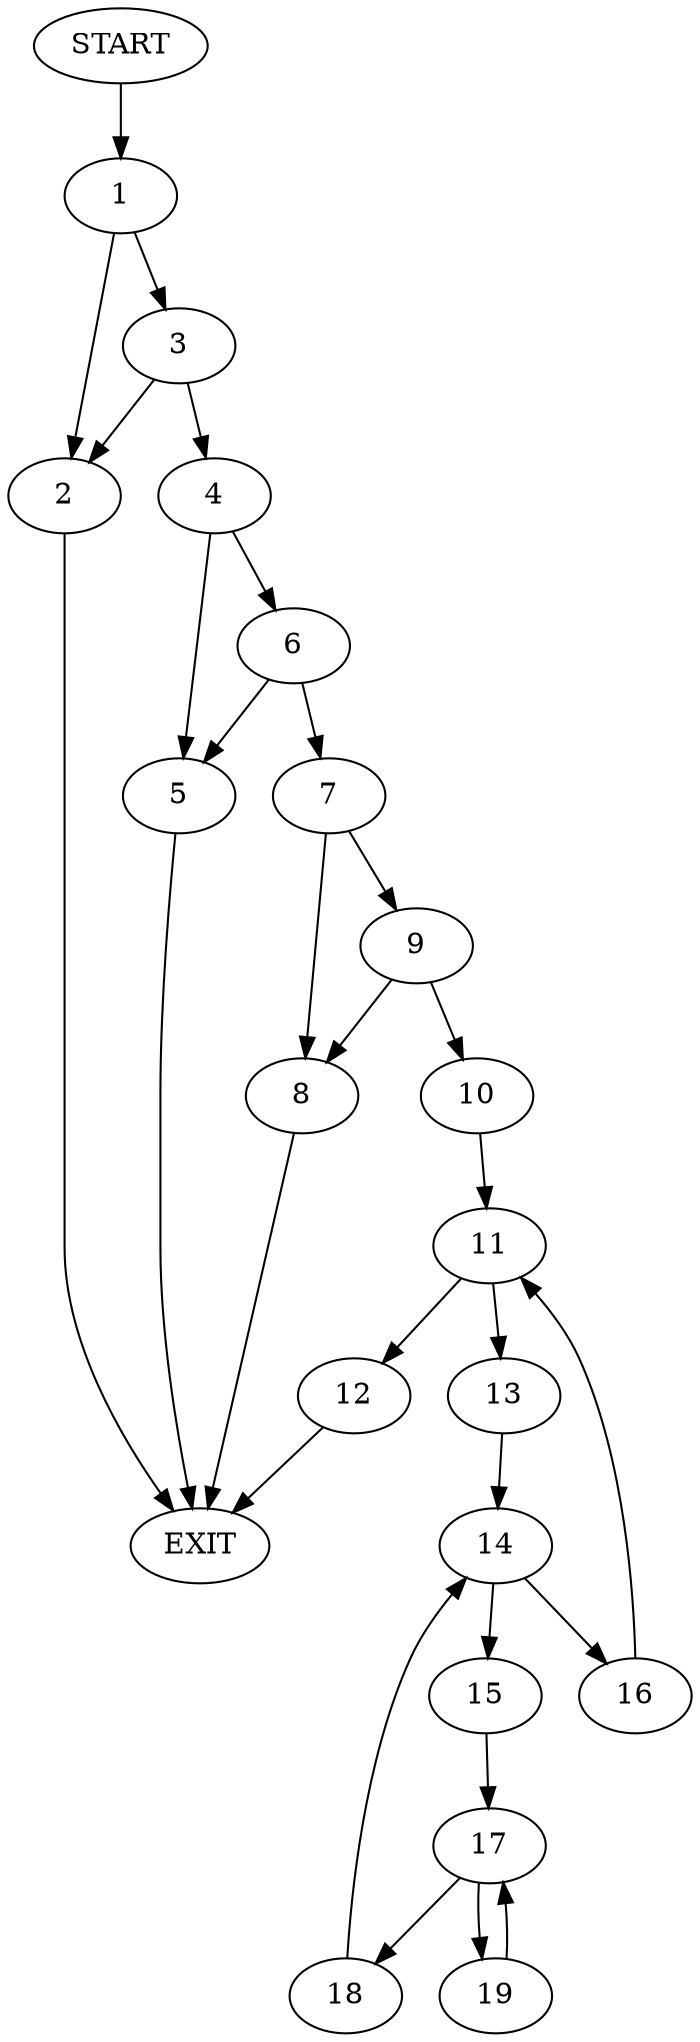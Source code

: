 digraph {
0 [label="START"]
20 [label="EXIT"]
0 -> 1
1 -> 2
1 -> 3
3 -> 2
3 -> 4
2 -> 20
4 -> 5
4 -> 6
5 -> 20
6 -> 7
6 -> 5
7 -> 8
7 -> 9
8 -> 20
9 -> 8
9 -> 10
10 -> 11
11 -> 12
11 -> 13
12 -> 20
13 -> 14
14 -> 15
14 -> 16
15 -> 17
16 -> 11
17 -> 18
17 -> 19
19 -> 17
18 -> 14
}
